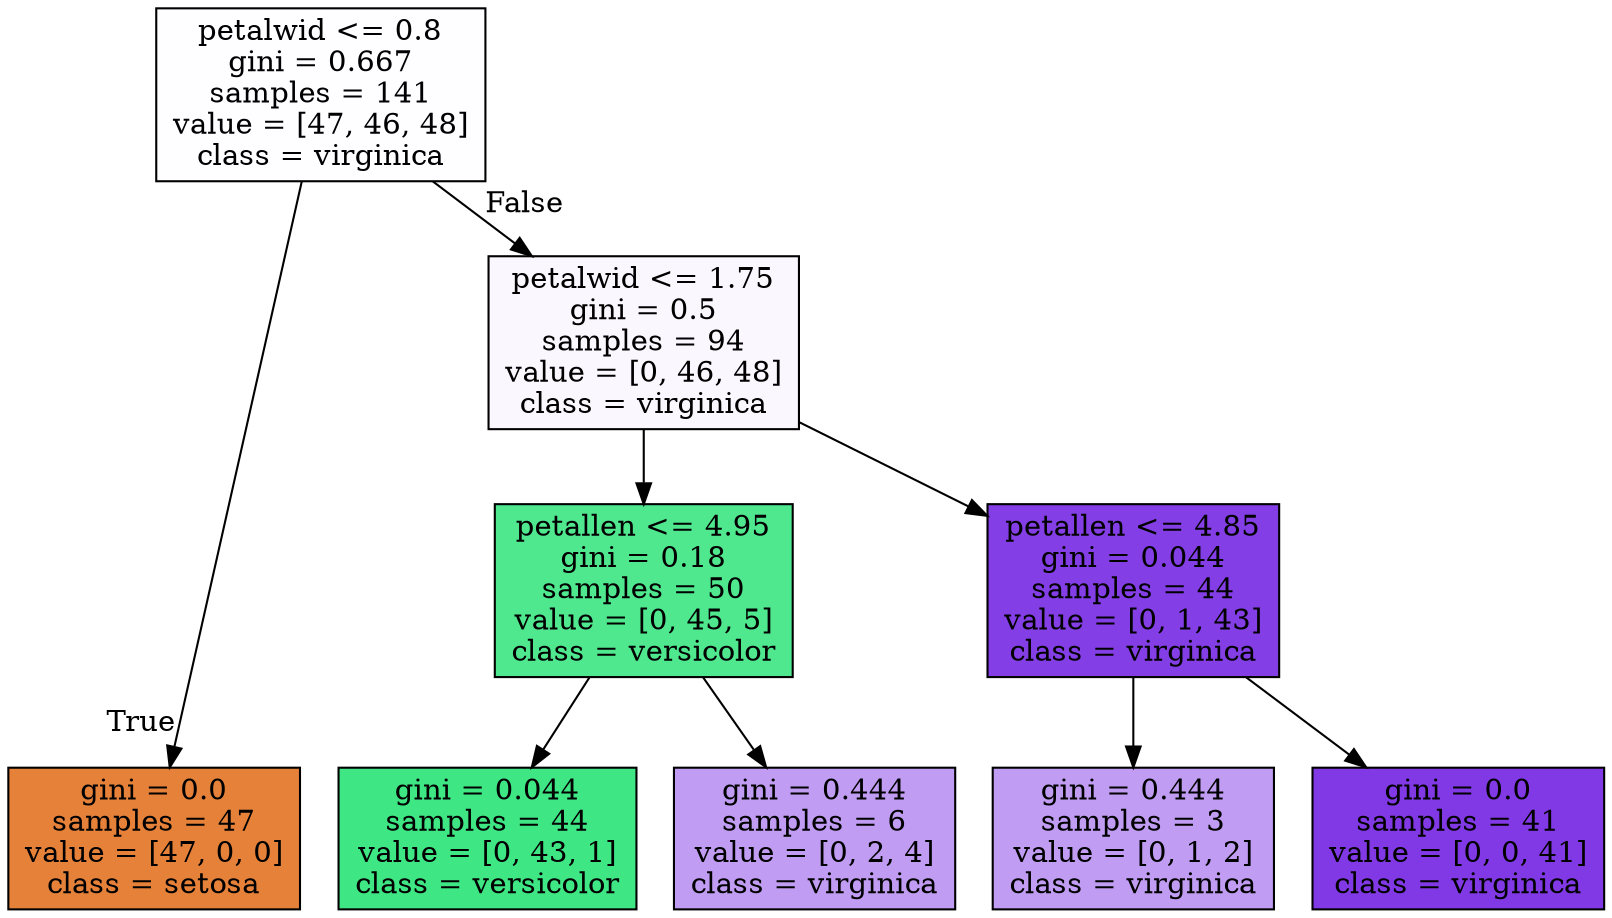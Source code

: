 digraph Tree {
node [shape=box, style="filled", color="black"] ;
graph [ranksep=equally, splines=polyline] ;
0 [label="petalwid <= 0.8\ngini = 0.667\nsamples = 141\nvalue = [47, 46, 48]\nclass = virginica", fillcolor="#fefdff"] ;
1 [label="gini = 0.0\nsamples = 47\nvalue = [47, 0, 0]\nclass = setosa", fillcolor="#e58139"] ;
0 -> 1 [labeldistance=2.5, labelangle=45, headlabel="True"] ;
2 [label="petalwid <= 1.75\ngini = 0.5\nsamples = 94\nvalue = [0, 46, 48]\nclass = virginica", fillcolor="#faf7fe"] ;
0 -> 2 [labeldistance=2.5, labelangle=-45, headlabel="False"] ;
3 [label="petallen <= 4.95\ngini = 0.18\nsamples = 50\nvalue = [0, 45, 5]\nclass = versicolor", fillcolor="#4fe88f"] ;
2 -> 3 ;
4 [label="gini = 0.044\nsamples = 44\nvalue = [0, 43, 1]\nclass = versicolor", fillcolor="#3ee684"] ;
3 -> 4 ;
5 [label="gini = 0.444\nsamples = 6\nvalue = [0, 2, 4]\nclass = virginica", fillcolor="#c09cf2"] ;
3 -> 5 ;
6 [label="petallen <= 4.85\ngini = 0.044\nsamples = 44\nvalue = [0, 1, 43]\nclass = virginica", fillcolor="#843ee6"] ;
2 -> 6 ;
7 [label="gini = 0.444\nsamples = 3\nvalue = [0, 1, 2]\nclass = virginica", fillcolor="#c09cf2"] ;
6 -> 7 ;
8 [label="gini = 0.0\nsamples = 41\nvalue = [0, 0, 41]\nclass = virginica", fillcolor="#8139e5"] ;
6 -> 8 ;
{rank=same ; 0} ;
{rank=same ; 2} ;
{rank=same ; 3; 6} ;
{rank=same ; 1; 4; 5; 7; 8} ;
}
